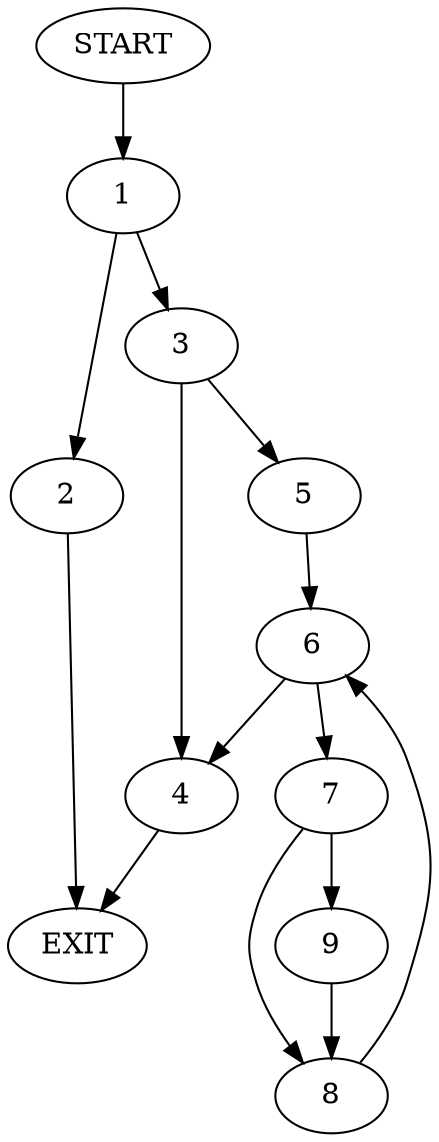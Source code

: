digraph {
0 [label="START"]
10 [label="EXIT"]
0 -> 1
1 -> 2
1 -> 3
3 -> 4
3 -> 5
2 -> 10
4 -> 10
5 -> 6
6 -> 4
6 -> 7
7 -> 8
7 -> 9
8 -> 6
9 -> 8
}
